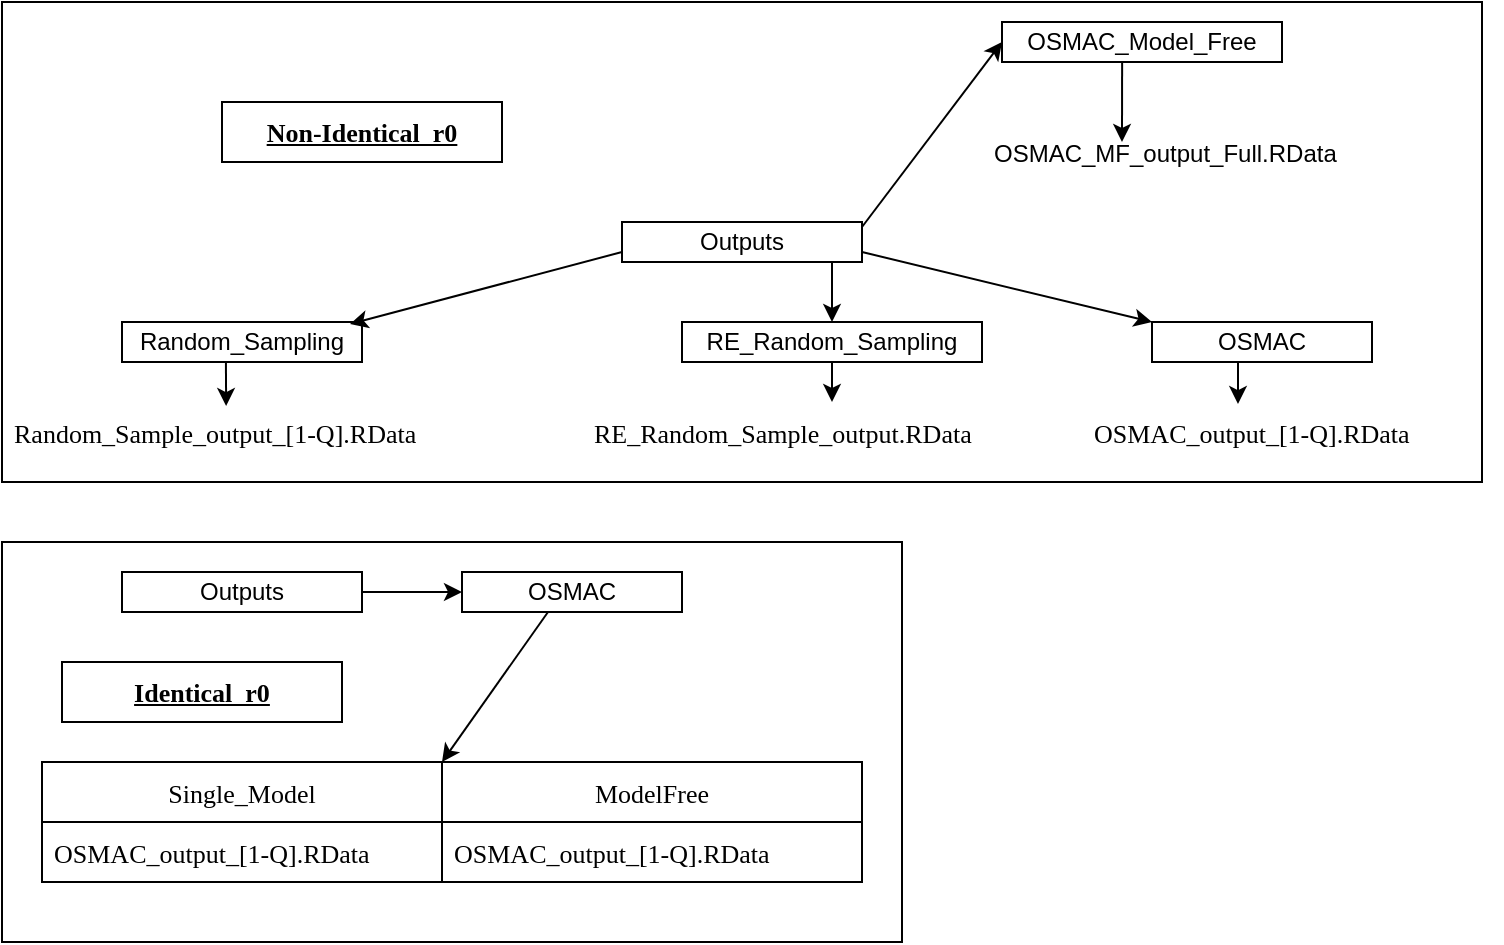 <mxfile version="21.0.2" type="device"><diagram id="hRuso6uakJfl2Divja7w" name="Page-1"><mxGraphModel dx="2284" dy="2096" grid="1" gridSize="10" guides="1" tooltips="1" connect="1" arrows="1" fold="1" page="1" pageScale="1" pageWidth="850" pageHeight="1400" math="0" shadow="0"><root><mxCell id="0"/><mxCell id="1" parent="0"/><mxCell id="Sh1bLU88lmJ6SCoNmVqh-36" value="" style="rounded=0;whiteSpace=wrap;html=1;fontFamily=Verdana;fontSize=13;fontColor=#000000;" parent="1" vertex="1"><mxGeometry x="-90" y="-80" width="740" height="240" as="geometry"/></mxCell><mxCell id="pK8bE2HsiQjrrmtzJWa1-1" value="Outputs" style="rounded=0;whiteSpace=wrap;html=1;" parent="1" vertex="1"><mxGeometry x="220" y="30" width="120" height="20" as="geometry"/></mxCell><mxCell id="pK8bE2HsiQjrrmtzJWa1-5" value="Random_Sampling" style="rounded=0;whiteSpace=wrap;html=1;" parent="1" vertex="1"><mxGeometry x="-30" y="80" width="120" height="20" as="geometry"/></mxCell><mxCell id="pK8bE2HsiQjrrmtzJWa1-6" value="RE_Random_Sampling" style="rounded=0;whiteSpace=wrap;html=1;" parent="1" vertex="1"><mxGeometry x="250" y="80" width="150" height="20" as="geometry"/></mxCell><mxCell id="pK8bE2HsiQjrrmtzJWa1-7" value="OSMAC" style="rounded=0;whiteSpace=wrap;html=1;" parent="1" vertex="1"><mxGeometry x="485" y="80" width="110" height="20" as="geometry"/></mxCell><mxCell id="pK8bE2HsiQjrrmtzJWa1-25" value="" style="endArrow=classic;html=1;exitX=1;exitY=0.25;exitDx=0;exitDy=0;entryX=0;entryY=0.5;entryDx=0;entryDy=0;" parent="1" target="Sh1bLU88lmJ6SCoNmVqh-3" edge="1"><mxGeometry width="50" height="50" relative="1" as="geometry"><mxPoint x="340" y="32.5" as="sourcePoint"/><mxPoint x="389" y="30" as="targetPoint"/></mxGeometry></mxCell><mxCell id="pK8bE2HsiQjrrmtzJWa1-27" value="" style="endArrow=classic;html=1;exitX=0;exitY=1;exitDx=0;exitDy=0;entryX=0.95;entryY=0.05;entryDx=0;entryDy=0;entryPerimeter=0;" parent="1" target="pK8bE2HsiQjrrmtzJWa1-5" edge="1"><mxGeometry width="50" height="50" relative="1" as="geometry"><mxPoint x="220" y="45" as="sourcePoint"/><mxPoint x="105" y="150" as="targetPoint"/></mxGeometry></mxCell><mxCell id="pK8bE2HsiQjrrmtzJWa1-29" value="" style="endArrow=classic;html=1;entryX=0.5;entryY=0;entryDx=0;entryDy=0;" parent="1" target="pK8bE2HsiQjrrmtzJWa1-6" edge="1"><mxGeometry width="50" height="50" relative="1" as="geometry"><mxPoint x="325" y="50" as="sourcePoint"/><mxPoint x="872" y="312.52" as="targetPoint"/></mxGeometry></mxCell><mxCell id="pK8bE2HsiQjrrmtzJWa1-30" value="" style="endArrow=classic;html=1;exitX=1;exitY=1;exitDx=0;exitDy=0;entryX=0;entryY=0;entryDx=0;entryDy=0;" parent="1" target="pK8bE2HsiQjrrmtzJWa1-7" edge="1"><mxGeometry width="50" height="50" relative="1" as="geometry"><mxPoint x="340" y="45" as="sourcePoint"/><mxPoint x="531" y="80" as="targetPoint"/></mxGeometry></mxCell><mxCell id="Sh1bLU88lmJ6SCoNmVqh-1" value="&lt;b&gt;&lt;u&gt;Non-Identical_r0&lt;/u&gt;&lt;/b&gt;" style="rounded=0;whiteSpace=wrap;html=1;fontFamily=Verdana;fontSize=13;fontColor=#000000;" parent="1" vertex="1"><mxGeometry x="20" y="-30" width="140" height="30" as="geometry"/></mxCell><mxCell id="Sh1bLU88lmJ6SCoNmVqh-3" value="OSMAC_Model_Free" style="rounded=0;whiteSpace=wrap;html=1;" parent="1" vertex="1"><mxGeometry x="410" y="-70" width="140" height="20" as="geometry"/></mxCell><mxCell id="Sh1bLU88lmJ6SCoNmVqh-34" value="" style="endArrow=classic;html=1;rounded=0;fontFamily=Verdana;fontSize=13;fontColor=#000000;exitX=0.5;exitY=1;exitDx=0;exitDy=0;" parent="1" source="pK8bE2HsiQjrrmtzJWa1-6" target="Sh1bLU88lmJ6SCoNmVqh-16" edge="1"><mxGeometry width="50" height="50" relative="1" as="geometry"><mxPoint x="400" y="270" as="sourcePoint"/><mxPoint x="65" y="240" as="targetPoint"/></mxGeometry></mxCell><mxCell id="Sh1bLU88lmJ6SCoNmVqh-35" value="" style="endArrow=classic;html=1;rounded=0;fontFamily=Verdana;fontSize=13;fontColor=#000000;exitX=0.391;exitY=1;exitDx=0;exitDy=0;exitPerimeter=0;entryX=0.425;entryY=0.017;entryDx=0;entryDy=0;entryPerimeter=0;" parent="1" source="pK8bE2HsiQjrrmtzJWa1-7" edge="1"><mxGeometry width="50" height="50" relative="1" as="geometry"><mxPoint x="400" y="270" as="sourcePoint"/><mxPoint x="528" y="121.02" as="targetPoint"/></mxGeometry></mxCell><mxCell id="Sh1bLU88lmJ6SCoNmVqh-37" value="" style="rounded=0;whiteSpace=wrap;html=1;fontFamily=Verdana;fontSize=13;fontColor=#000000;" parent="1" vertex="1"><mxGeometry x="-90" y="190" width="450" height="200" as="geometry"/></mxCell><mxCell id="gnosCahhSE8wd2slR0z8-1" value="" style="edgeStyle=orthogonalEdgeStyle;rounded=0;orthogonalLoop=1;jettySize=auto;html=1;" edge="1" parent="1" source="Sh1bLU88lmJ6SCoNmVqh-38" target="Sh1bLU88lmJ6SCoNmVqh-43"><mxGeometry relative="1" as="geometry"/></mxCell><mxCell id="Sh1bLU88lmJ6SCoNmVqh-38" value="Outputs" style="rounded=0;whiteSpace=wrap;html=1;" parent="1" vertex="1"><mxGeometry x="-30" y="205" width="120" height="20" as="geometry"/></mxCell><mxCell id="Sh1bLU88lmJ6SCoNmVqh-43" value="OSMAC" style="rounded=0;whiteSpace=wrap;html=1;" parent="1" vertex="1"><mxGeometry x="140" y="205" width="110" height="20" as="geometry"/></mxCell><mxCell id="Sh1bLU88lmJ6SCoNmVqh-49" value="&lt;b&gt;&lt;u&gt;Identical_r0&lt;/u&gt;&lt;/b&gt;" style="rounded=0;whiteSpace=wrap;html=1;fontFamily=Verdana;fontSize=13;fontColor=#000000;" parent="1" vertex="1"><mxGeometry x="-60" y="250" width="140" height="30" as="geometry"/></mxCell><mxCell id="Sh1bLU88lmJ6SCoNmVqh-53" value="Single_Model" style="swimlane;fontStyle=0;childLayout=stackLayout;horizontal=1;startSize=30;horizontalStack=0;resizeParent=1;resizeParentMax=0;resizeLast=0;collapsible=1;marginBottom=0;fontFamily=Verdana;fontSize=13;fontColor=#000000;" parent="1" vertex="1"><mxGeometry x="-70" y="300" width="200" height="60" as="geometry"/></mxCell><mxCell id="Sh1bLU88lmJ6SCoNmVqh-54" value="OSMAC_output_[1-Q].RData" style="text;strokeColor=none;fillColor=none;align=left;verticalAlign=middle;spacingLeft=4;spacingRight=4;overflow=hidden;points=[[0,0.5],[1,0.5]];portConstraint=eastwest;rotatable=0;fontFamily=Verdana;fontSize=13;fontColor=#000000;" parent="Sh1bLU88lmJ6SCoNmVqh-53" vertex="1"><mxGeometry y="30" width="200" height="30" as="geometry"/></mxCell><mxCell id="Sh1bLU88lmJ6SCoNmVqh-57" value="ModelFree" style="swimlane;fontStyle=0;childLayout=stackLayout;horizontal=1;startSize=30;horizontalStack=0;resizeParent=1;resizeParentMax=0;resizeLast=0;collapsible=1;marginBottom=0;fontFamily=Verdana;fontSize=13;fontColor=#000000;" parent="1" vertex="1"><mxGeometry x="130" y="300" width="210" height="60" as="geometry"/></mxCell><mxCell id="Sh1bLU88lmJ6SCoNmVqh-58" value="OSMAC_output_[1-Q].RData" style="text;strokeColor=none;fillColor=none;align=left;verticalAlign=middle;spacingLeft=4;spacingRight=4;overflow=hidden;points=[[0,0.5],[1,0.5]];portConstraint=eastwest;rotatable=0;fontFamily=Verdana;fontSize=13;fontColor=#000000;" parent="Sh1bLU88lmJ6SCoNmVqh-57" vertex="1"><mxGeometry y="30" width="210" height="30" as="geometry"/></mxCell><mxCell id="Sh1bLU88lmJ6SCoNmVqh-79" value="" style="endArrow=classic;html=1;rounded=0;fontFamily=Verdana;fontSize=13;fontColor=#000000;exitX=0.391;exitY=1;exitDx=0;exitDy=0;exitPerimeter=0;entryX=0;entryY=0;entryDx=0;entryDy=0;" parent="1" source="Sh1bLU88lmJ6SCoNmVqh-43" target="Sh1bLU88lmJ6SCoNmVqh-57" edge="1"><mxGeometry width="50" height="50" relative="1" as="geometry"><mxPoint x="150" y="450" as="sourcePoint"/><mxPoint x="200" y="400" as="targetPoint"/></mxGeometry></mxCell><mxCell id="Sh1bLU88lmJ6SCoNmVqh-25" value="Random_Sample_output_[1-Q].RData" style="text;strokeColor=none;fillColor=none;align=left;verticalAlign=middle;spacingLeft=4;spacingRight=4;overflow=hidden;points=[[0,0.5],[1,0.5]];portConstraint=eastwest;rotatable=0;fontFamily=Verdana;fontSize=13;fontColor=#000000;" parent="1" vertex="1"><mxGeometry x="-90" y="120" width="260" height="30" as="geometry"/></mxCell><mxCell id="Sh1bLU88lmJ6SCoNmVqh-16" value="RE_Random_Sample_output.RData" style="text;strokeColor=none;fillColor=none;align=left;verticalAlign=middle;spacingLeft=4;spacingRight=4;overflow=hidden;points=[[0,0.5],[1,0.5]];portConstraint=eastwest;rotatable=0;fontFamily=Verdana;fontSize=13;fontColor=#000000;" parent="1" vertex="1"><mxGeometry x="200" y="120" width="250" height="30" as="geometry"/></mxCell><mxCell id="Sh1bLU88lmJ6SCoNmVqh-6" value="OSMAC_output_[1-Q].RData" style="text;strokeColor=none;fillColor=none;align=left;verticalAlign=middle;spacingLeft=4;spacingRight=4;overflow=hidden;points=[[0,0.5],[1,0.5]];portConstraint=eastwest;rotatable=0;fontFamily=Verdana;fontSize=13;fontColor=#000000;" parent="1" vertex="1"><mxGeometry x="450" y="120" width="210" height="30" as="geometry"/></mxCell><mxCell id="96vCDzHMeVNCZhvpyGT3-3" value="" style="endArrow=classic;html=1;rounded=0;exitX=0.433;exitY=1;exitDx=0;exitDy=0;exitPerimeter=0;entryX=0.431;entryY=0.067;entryDx=0;entryDy=0;entryPerimeter=0;" parent="1" source="pK8bE2HsiQjrrmtzJWa1-5" target="Sh1bLU88lmJ6SCoNmVqh-25" edge="1"><mxGeometry width="50" height="50" relative="1" as="geometry"><mxPoint x="410" y="360" as="sourcePoint"/><mxPoint x="460" y="310" as="targetPoint"/></mxGeometry></mxCell><mxCell id="96vCDzHMeVNCZhvpyGT3-7" value="OSMAC_MF_output_Full.RData" style="text;strokeColor=none;fillColor=none;align=left;verticalAlign=middle;spacingLeft=4;spacingRight=4;overflow=hidden;points=[[0,0.5],[1,0.5]];portConstraint=eastwest;rotatable=0;" parent="1" vertex="1"><mxGeometry x="400" y="-20" width="200" height="30" as="geometry"/></mxCell><mxCell id="96vCDzHMeVNCZhvpyGT3-9" value="" style="endArrow=classic;html=1;rounded=0;exitX=0.429;exitY=1;exitDx=0;exitDy=0;exitPerimeter=0;" parent="1" source="Sh1bLU88lmJ6SCoNmVqh-3" edge="1"><mxGeometry width="50" height="50" relative="1" as="geometry"><mxPoint x="410" y="90" as="sourcePoint"/><mxPoint x="470" y="-10" as="targetPoint"/></mxGeometry></mxCell></root></mxGraphModel></diagram></mxfile>